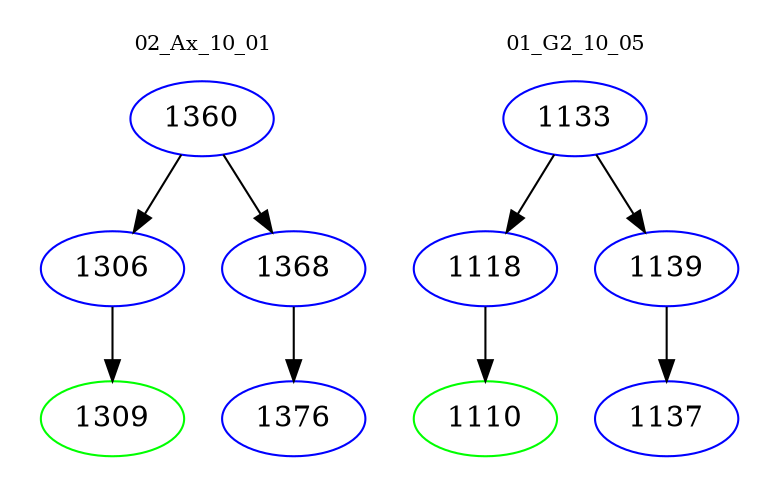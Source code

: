 digraph{
subgraph cluster_0 {
color = white
label = "02_Ax_10_01";
fontsize=10;
T0_1360 [label="1360", color="blue"]
T0_1360 -> T0_1306 [color="black"]
T0_1306 [label="1306", color="blue"]
T0_1306 -> T0_1309 [color="black"]
T0_1309 [label="1309", color="green"]
T0_1360 -> T0_1368 [color="black"]
T0_1368 [label="1368", color="blue"]
T0_1368 -> T0_1376 [color="black"]
T0_1376 [label="1376", color="blue"]
}
subgraph cluster_1 {
color = white
label = "01_G2_10_05";
fontsize=10;
T1_1133 [label="1133", color="blue"]
T1_1133 -> T1_1118 [color="black"]
T1_1118 [label="1118", color="blue"]
T1_1118 -> T1_1110 [color="black"]
T1_1110 [label="1110", color="green"]
T1_1133 -> T1_1139 [color="black"]
T1_1139 [label="1139", color="blue"]
T1_1139 -> T1_1137 [color="black"]
T1_1137 [label="1137", color="blue"]
}
}

